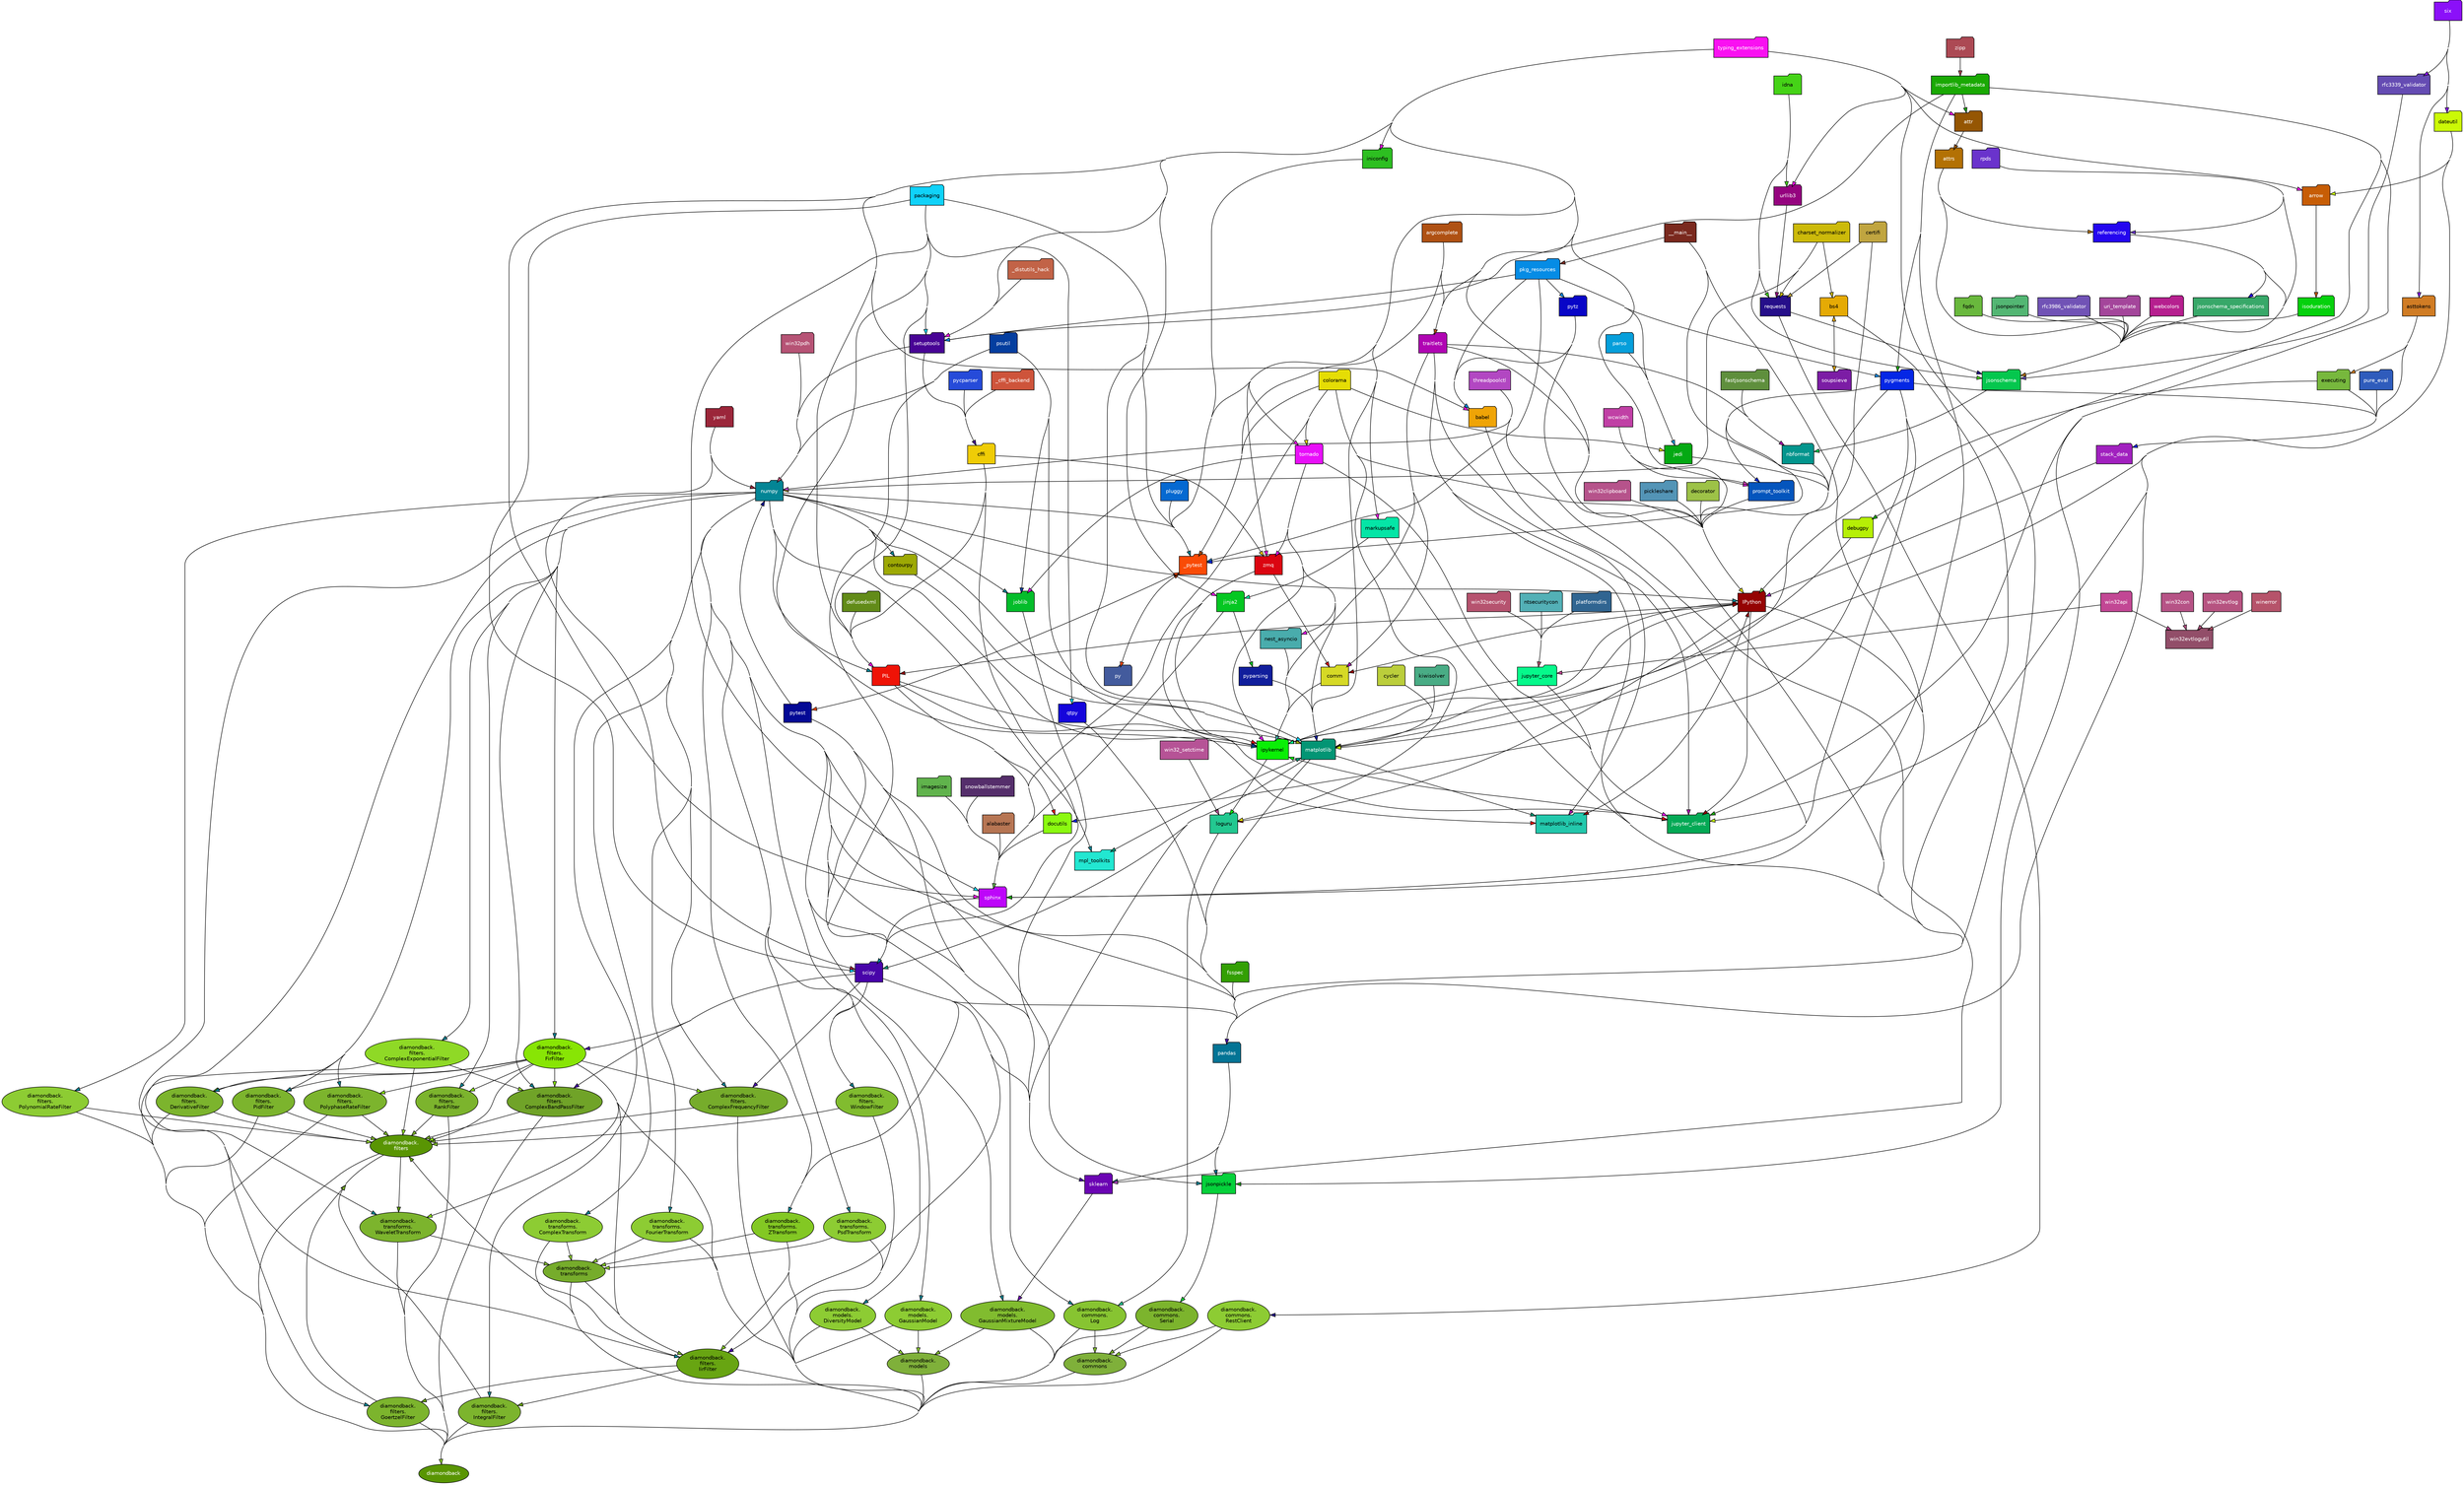 
digraph G {
    concentrate = true;

    rankdir = TB;
    node [style=filled,fillcolor="#ffffff",fontcolor="#000000",fontname=Helvetica,fontsize=10];

    diamondback [fillcolor="#599503",fontcolor="#ffffff"];
    diamondback_commons [fillcolor="#7fb03a",label="diamondback\.\ncommons"];
    diamondback_commons_Log [fillcolor="#87c431",label="diamondback\.\ncommons\.\nLog"];
    diamondback_commons_RestClient [fillcolor="#8dcc33",label="diamondback\.\ncommons\.\nRestClient"];
    diamondback_commons_Serial [fillcolor="#7cb42d",label="diamondback\.\ncommons\.\nSerial"];
    diamondback_filters [fillcolor="#599503",fontcolor="#ffffff",label="diamondback\.\nfilters"];
    diamondback_filters_ComplexBandPassFilter [fillcolor="#70a328",label="diamondback\.\nfilters\.\nComplexBandPassFilter"];
    diamondback_filters_ComplexExponentialFilter [fillcolor="#8fd926",label="diamondback\.\nfilters\.\nComplexExponentialFilter"];
    diamondback_filters_ComplexFrequencyFilter [fillcolor="#76ac2b",label="diamondback\.\nfilters\.\nComplexFrequencyFilter"];
    diamondback_filters_DerivativeFilter [fillcolor="#7cb42d",label="diamondback\.\nfilters\.\nDerivativeFilter"];
    diamondback_filters_FirFilter [fillcolor="#88e505",label="diamondback\.\nfilters\.\nFirFilter"];
    diamondback_filters_GoertzelFilter [fillcolor="#7cb42d",label="diamondback\.\nfilters\.\nGoertzelFilter"];
    diamondback_filters_IirFilter [fillcolor="#68a512",label="diamondback\.\nfilters\.\nIirFilter"];
    diamondback_filters_IntegralFilter [fillcolor="#7cb42d",label="diamondback\.\nfilters\.\nIntegralFilter"];
    diamondback_filters_PidFilter [fillcolor="#7cb42d",label="diamondback\.\nfilters\.\nPidFilter"];
    diamondback_filters_PolynomialRateFilter [fillcolor="#8dcc33",label="diamondback\.\nfilters\.\nPolynomialRateFilter"];
    diamondback_filters_PolyphaseRateFilter [fillcolor="#7cb42d",label="diamondback\.\nfilters\.\nPolyphaseRateFilter"];
    diamondback_filters_RankFilter [fillcolor="#7cb42d",label="diamondback\.\nfilters\.\nRankFilter"];
    diamondback_filters_WindowFilter [fillcolor="#81bc2f",label="diamondback\.\nfilters\.\nWindowFilter"];
    diamondback_models [fillcolor="#7fb03a",label="diamondback\.\nmodels"];
    diamondback_models_DiversityModel [fillcolor="#8dcc33",label="diamondback\.\nmodels\.\nDiversityModel"];
    diamondback_models_GaussianMixtureModel [fillcolor="#81bc2f",label="diamondback\.\nmodels\.\nGaussianMixtureModel"];
    diamondback_models_GaussianModel [fillcolor="#8dcc33",label="diamondback\.\nmodels\.\nGaussianModel"];
    diamondback_transforms [fillcolor="#76ac2b",label="diamondback\.\ntransforms"];
    diamondback_transforms_ComplexTransform [fillcolor="#8dcc33",label="diamondback\.\ntransforms\.\nComplexTransform"];
    diamondback_transforms_FourierTransform [fillcolor="#8dcc33",label="diamondback\.\ntransforms\.\nFourierTransform"];
    diamondback_transforms_PsdTransform [fillcolor="#8dcc33",label="diamondback\.\ntransforms\.\nPsdTransform"];
    diamondback_transforms_WaveletTransform [fillcolor="#7cb42d",label="diamondback\.\ntransforms\.\nWaveletTransform"];
    diamondback_transforms_ZTransform [fillcolor="#83c823",label="diamondback\.\ntransforms\.\nZTransform"];
    IPython [fillcolor="#950303",fontcolor="#ffffff",shape="folder"];
    PIL [fillcolor="#ef1306",fontcolor="#ffffff",shape="folder"];
    __main__ [fillcolor="#7a291e",fontcolor="#ffffff",shape="folder"];
    _cffi_backend [fillcolor="#ce543b",fontcolor="#ffffff",shape="folder"];
    _distutils_hack [fillcolor="#c26347",fontcolor="#ffffff",shape="folder"];
    _pytest [fillcolor="#f94b06",fontcolor="#ffffff",shape="folder"];
    alabaster [fillcolor="#b67553",shape="folder"];
    argcomplete [fillcolor="#af5113",fontcolor="#ffffff",shape="folder"];
    arrow [fillcolor="#c75d05",fontcolor="#ffffff",shape="folder"];
    asttokens [fillcolor="#d07c24",shape="folder"];
    attr [fillcolor="#955603",fontcolor="#ffffff",shape="folder"];
    attrs [fillcolor="#b37104",fontcolor="#ffffff",shape="folder"];
    babel [fillcolor="#efa406",shape="folder"];
    bs4 [fillcolor="#e5aa05",shape="folder"];
    certifi [fillcolor="#c0a540",shape="folder"];
    cffi [fillcolor="#efcc06",shape="folder"];
    charset_normalizer [fillcolor="#ccba0a",shape="folder"];
    colorama [fillcolor="#e5dd05",shape="folder"];
    comm [fillcolor="#d6d926",shape="folder"];
    contourpy [fillcolor="#9da904",shape="folder"];
    cycler [fillcolor="#bbce3b",shape="folder"];
    dateutil [fillcolor="#cbf906",shape="folder"];
    debugpy [fillcolor="#b6ef06",shape="folder"];
    decorator [fillcolor="#9dc247",shape="folder"];
    defusedxml [fillcolor="#628b18",fontcolor="#ffffff",shape="folder"];
    docutils [fillcolor="#8bf910",shape="folder"];
    executing [fillcolor="#77b83d",shape="folder"];
    fastjsonschema [fillcolor="#5f8f3d",fontcolor="#ffffff",shape="folder"];
    fqdn [fillcolor="#69b83d",shape="folder"];
    fsspec [fillcolor="#339f04",fontcolor="#ffffff",shape="folder"];
    idna [fillcolor="#45d317",shape="folder"];
    imagesize [fillcolor="#60b34c",shape="folder"];
    importlib_metadata [fillcolor="#1aa904",fontcolor="#ffffff",shape="folder"];
    iniconfig [fillcolor="#2dbf21",shape="folder"];
    ipykernel [fillcolor="#0aef06",shape="folder"];
    isoduration [fillcolor="#05d10d",fontcolor="#ffffff",shape="folder"];
    jedi [fillcolor="#04a913",fontcolor="#ffffff",shape="folder"];
    jinja2 [fillcolor="#05c722",fontcolor="#ffffff",shape="folder"];
    joblib [fillcolor="#04bd2b",fontcolor="#ffffff",shape="folder"];
    jsonpickle [fillcolor="#05d13b",shape="folder"];
    jsonpointer [fillcolor="#53b673",shape="folder"];
    jsonschema [fillcolor="#05c74e",fontcolor="#ffffff",shape="folder"];
    jsonschema_specifications [fillcolor="#38a869",fontcolor="#ffffff",shape="folder"];
    jupyter_client [fillcolor="#04a955",fontcolor="#ffffff",shape="folder"];
    jupyter_core [fillcolor="#06f98b",shape="folder"];
    kiwisolver [fillcolor="#49ac85",shape="folder"];
    loguru [fillcolor="#23c890",shape="folder"];
    markupsafe [fillcolor="#05e5a6",shape="folder"];
    matplotlib [fillcolor="#039574",fontcolor="#ffffff",shape="folder"];
    matplotlib_inline [fillcolor="#23c8ac",shape="folder"];
    mpl_toolkits [fillcolor="#22e7d1",shape="folder"];
    nbformat [fillcolor="#03958d",fontcolor="#ffffff",shape="folder"];
    nest_asyncio [fillcolor="#49acac",shape="folder"];
    ntsecuritycon [fillcolor="#53b0b6",shape="folder"];
    numpy [fillcolor="#038595",fontcolor="#ffffff",shape="folder"];
    packaging [fillcolor="#10d2f9",shape="folder"];
    pandas [fillcolor="#037495",fontcolor="#ffffff",shape="folder"];
    parso [fillcolor="#059fdb",fontcolor="#ffffff",shape="folder"];
    pickleshare [fillcolor="#5394b6",shape="folder"];
    pkg_resources [fillcolor="#058ce5",fontcolor="#ffffff",shape="folder"];
    platformdirs [fillcolor="#306591",fontcolor="#ffffff",shape="folder"];
    pluggy [fillcolor="#0569d1",fontcolor="#ffffff",shape="folder"];
    prompt_toolkit [fillcolor="#0455bd",fontcolor="#ffffff",shape="folder"];
    psutil [fillcolor="#043e9f",fontcolor="#ffffff",shape="folder"];
    pure_eval [fillcolor="#2f5cbc",fontcolor="#ffffff",shape="folder"];
    py [fillcolor="#435b9d",fontcolor="#ffffff",shape="folder"];
    pycparser [fillcolor="#264bd9",fontcolor="#ffffff",shape="folder"];
    pygments [fillcolor="#0527e5",fontcolor="#ffffff",shape="folder"];
    pyparsing [fillcolor="#111e9c",fontcolor="#ffffff",shape="folder"];
    pytest [fillcolor="#030995",fontcolor="#ffffff",shape="folder"];
    pytz [fillcolor="#0805c7",fontcolor="#ffffff",shape="folder"];
    qtpy [fillcolor="#1505db",fontcolor="#ffffff",shape="folder"];
    referencing [fillcolor="#2406ef",fontcolor="#ffffff",shape="folder"];
    requests [fillcolor="#260f8a",fontcolor="#ffffff",shape="folder"];
    rfc3339_validator [fillcolor="#654cb3",fontcolor="#ffffff",shape="folder"];
    rfc3986_validator [fillcolor="#7153b6",fontcolor="#ffffff",shape="folder"];
    rpds [fillcolor="#6a33cc",fontcolor="#ffffff",shape="folder"];
    scipy [fillcolor="#4804a9",fontcolor="#ffffff",shape="folder"];
    setuptools [fillcolor="#480395",fontcolor="#ffffff",shape="folder"];
    six [fillcolor="#8b10f9",fontcolor="#ffffff",shape="folder"];
    sklearn [fillcolor="#6b04b3",fontcolor="#ffffff",shape="folder"];
    snowballstemmer [fillcolor="#552e6b",fontcolor="#ffffff",shape="folder"];
    soupsieve [fillcolor="#7c1da5",fontcolor="#ffffff",shape="folder"];
    sphinx [fillcolor="#bd06f9",fontcolor="#ffffff",shape="folder"];
    stack_data [fillcolor="#a121bf",fontcolor="#ffffff",shape="folder"];
    threadpoolctl [fillcolor="#b247c2",fontcolor="#ffffff",shape="folder"];
    tornado [fillcolor="#e810f9",fontcolor="#ffffff",shape="folder"];
    traitlets [fillcolor="#b004b3",fontcolor="#ffffff",shape="folder"];
    typing_extensions [fillcolor="#f910f1",fontcolor="#ffffff",shape="folder"];
    uri_template [fillcolor="#a4469b",fontcolor="#ffffff",shape="folder"];
    urllib3 [fillcolor="#95037f",fontcolor="#ffffff",shape="folder"];
    wcwidth [fillcolor="#c040a5",fontcolor="#ffffff",shape="folder"];
    webcolors [fillcolor="#b6208f",fontcolor="#ffffff",shape="folder"];
    win32_setctime [fillcolor="#b65396",fontcolor="#ffffff",shape="folder"];
    win32api [fillcolor="#c24794",fontcolor="#ffffff",shape="folder"];
    win32clipboard [fillcolor="#b6538b",fontcolor="#ffffff",shape="folder"];
    win32con [fillcolor="#b65386",fontcolor="#ffffff",shape="folder"];
    win32evtlog [fillcolor="#b65380",fontcolor="#ffffff",shape="folder"];
    win32evtlogutil [fillcolor="#924e69",fontcolor="#ffffff",shape="folder"];
    win32pdh [fillcolor="#b65375",fontcolor="#ffffff",shape="folder"];
    win32security [fillcolor="#b6536f",fontcolor="#ffffff",shape="folder"];
    winerror [fillcolor="#b6536a",fontcolor="#ffffff",shape="folder"];
    yaml [fillcolor="#9b263a",fontcolor="#ffffff",shape="folder"];
    zipp [fillcolor="#ac4954",fontcolor="#ffffff",shape="folder"];
    zmq [fillcolor="#db0511",fontcolor="#ffffff",shape="folder"];
    IPython -> PIL [fillcolor="#950303",minlen="2"];
    IPython -> comm [fillcolor="#950303",minlen="2"];
    IPython -> ipykernel [fillcolor="#950303",minlen="3"];
    IPython -> jupyter_client [fillcolor="#950303",minlen="2"];
    IPython -> loguru [fillcolor="#950303",minlen="2"];
    IPython -> matplotlib [fillcolor="#950303",minlen="3"];
    IPython -> matplotlib_inline [fillcolor="#950303",minlen="3"];
    IPython -> pandas [fillcolor="#950303",minlen="4"];
    PIL -> docutils [fillcolor="#ef1306",minlen="4"];
    PIL -> matplotlib [fillcolor="#ef1306",minlen="2"];
    PIL -> matplotlib_inline [fillcolor="#ef1306",minlen="2"];
    PIL -> sphinx [fillcolor="#ef1306",minlen="3"];
    __main__ -> IPython [fillcolor="#7a291e",minlen="3"];
    __main__ -> pandas [fillcolor="#7a291e",minlen="4"];
    __main__ -> pkg_resources [fillcolor="#7a291e"];
    _cffi_backend -> cffi [fillcolor="#ce543b",minlen="2"];
    _distutils_hack -> setuptools [fillcolor="#c26347",minlen="2"];
    _pytest -> py [fillcolor="#f94b06",minlen="3"];
    _pytest -> pytest [fillcolor="#f94b06",minlen="2"];
    alabaster -> sphinx [fillcolor="#b67553",minlen="2"];
    argcomplete -> _pytest [fillcolor="#af5113",minlen="2"];
    argcomplete -> traitlets [fillcolor="#af5113",minlen="3"];
    arrow -> isoduration [fillcolor="#c75d05",minlen="3"];
    asttokens -> executing [fillcolor="#d07c24",minlen="2"];
    asttokens -> stack_data [fillcolor="#d07c24",minlen="2"];
    attr -> attrs [fillcolor="#955603"];
    attrs -> jsonschema [fillcolor="#b37104",minlen="2"];
    attrs -> referencing [fillcolor="#b37104",minlen="2"];
    babel -> sphinx [fillcolor="#efa406",minlen="3"];
    bs4 -> pandas [fillcolor="#e5aa05",minlen="3"];
    bs4 -> soupsieve [fillcolor="#e5aa05",minlen="2"];
    certifi -> matplotlib [fillcolor="#c0a540"];
    certifi -> requests [fillcolor="#c0a540",minlen="2"];
    cffi -> PIL [fillcolor="#efcc06",minlen="2"];
    cffi -> scipy [fillcolor="#efcc06",minlen="3"];
    cffi -> zmq [fillcolor="#efcc06",minlen="3"];
    charset_normalizer -> bs4 [fillcolor="#ccba0a",minlen="2"];
    charset_normalizer -> numpy [fillcolor="#ccba0a",minlen="3"];
    charset_normalizer -> requests [fillcolor="#ccba0a",minlen="2"];
    colorama -> IPython [fillcolor="#e5dd05",minlen="3"];
    colorama -> _pytest [fillcolor="#e5dd05",minlen="2"];
    colorama -> jedi [fillcolor="#e5dd05",minlen="2"];
    colorama -> loguru [fillcolor="#e5dd05",minlen="2"];
    colorama -> sphinx [fillcolor="#e5dd05",minlen="3"];
    colorama -> tornado [fillcolor="#e5dd05",minlen="2"];
    comm -> ipykernel [fillcolor="#d6d926",minlen="2"];
    contourpy -> matplotlib [fillcolor="#9da904",minlen="2"];
    cycler -> matplotlib [fillcolor="#bbce3b",minlen="2"];
    dateutil -> arrow [fillcolor="#cbf906",minlen="2"];
    dateutil -> jupyter_client [fillcolor="#cbf906",minlen="2"];
    dateutil -> matplotlib [fillcolor="#cbf906",minlen="2"];
    dateutil -> pandas [fillcolor="#cbf906",minlen="3"];
    debugpy -> ipykernel [fillcolor="#b6ef06",minlen="3"];
    decorator -> IPython [fillcolor="#9dc247",minlen="3"];
    defusedxml -> PIL [fillcolor="#628b18",minlen="2"];
    diamondback_commons -> diamondback [fillcolor="#7fb03a"];
    diamondback_commons_Log -> diamondback [fillcolor="#87c431",minlen="2"];
    diamondback_commons_Log -> diamondback_commons [fillcolor="#87c431",weight="2"];
    diamondback_commons_RestClient -> diamondback [fillcolor="#8dcc33",minlen="2"];
    diamondback_commons_RestClient -> diamondback_commons [fillcolor="#8dcc33",weight="2"];
    diamondback_commons_Serial -> diamondback [fillcolor="#7cb42d",minlen="2"];
    diamondback_commons_Serial -> diamondback_commons [fillcolor="#7cb42d",weight="2"];
    diamondback_filters -> diamondback [fillcolor="#599503"];
    diamondback_filters -> diamondback_transforms_WaveletTransform [fillcolor="#599503",minlen="2"];
    diamondback_filters_ComplexBandPassFilter -> diamondback [fillcolor="#70a328",minlen="2"];
    diamondback_filters_ComplexBandPassFilter -> diamondback_filters [fillcolor="#70a328",weight="2"];
    diamondback_filters_ComplexExponentialFilter -> diamondback [fillcolor="#8fd926",minlen="2"];
    diamondback_filters_ComplexExponentialFilter -> diamondback_filters [fillcolor="#8fd926",weight="2"];
    diamondback_filters_ComplexExponentialFilter -> diamondback_filters_ComplexBandPassFilter [fillcolor="#8fd926",weight="2"];
    diamondback_filters_ComplexFrequencyFilter -> diamondback [fillcolor="#76ac2b",minlen="2"];
    diamondback_filters_ComplexFrequencyFilter -> diamondback_filters [fillcolor="#76ac2b",weight="2"];
    diamondback_filters_DerivativeFilter -> diamondback [fillcolor="#7cb42d",minlen="2"];
    diamondback_filters_DerivativeFilter -> diamondback_filters [fillcolor="#7cb42d",weight="2"];
    diamondback_filters_FirFilter -> diamondback [fillcolor="#88e505",minlen="2"];
    diamondback_filters_FirFilter -> diamondback_filters [fillcolor="#88e505",weight="2"];
    diamondback_filters_FirFilter -> diamondback_filters_ComplexBandPassFilter [fillcolor="#88e505",weight="2"];
    diamondback_filters_FirFilter -> diamondback_filters_ComplexFrequencyFilter [fillcolor="#88e505",weight="2"];
    diamondback_filters_FirFilter -> diamondback_filters_DerivativeFilter [fillcolor="#88e505",weight="2"];
    diamondback_filters_FirFilter -> diamondback_filters_IirFilter [fillcolor="#88e505",weight="2"];
    diamondback_filters_FirFilter -> diamondback_filters_PidFilter [fillcolor="#88e505",weight="2"];
    diamondback_filters_FirFilter -> diamondback_filters_PolyphaseRateFilter [fillcolor="#88e505",weight="2"];
    diamondback_filters_FirFilter -> diamondback_filters_RankFilter [fillcolor="#88e505",weight="2"];
    diamondback_filters_FirFilter -> diamondback_transforms_WaveletTransform [fillcolor="#88e505",minlen="2"];
    diamondback_filters_GoertzelFilter -> diamondback [fillcolor="#7cb42d",minlen="2"];
    diamondback_filters_GoertzelFilter -> diamondback_filters [fillcolor="#7cb42d",weight="2"];
    diamondback_filters_IirFilter -> diamondback [fillcolor="#68a512",minlen="2"];
    diamondback_filters_IirFilter -> diamondback_filters [fillcolor="#68a512",weight="2"];
    diamondback_filters_IirFilter -> diamondback_filters_GoertzelFilter [fillcolor="#68a512",weight="2"];
    diamondback_filters_IirFilter -> diamondback_filters_IntegralFilter [fillcolor="#68a512",weight="2"];
    diamondback_filters_IntegralFilter -> diamondback [fillcolor="#7cb42d",minlen="2"];
    diamondback_filters_IntegralFilter -> diamondback_filters [fillcolor="#7cb42d",weight="2"];
    diamondback_filters_PidFilter -> diamondback [fillcolor="#7cb42d",minlen="2"];
    diamondback_filters_PidFilter -> diamondback_filters [fillcolor="#7cb42d",weight="2"];
    diamondback_filters_PolynomialRateFilter -> diamondback [fillcolor="#8dcc33",minlen="2"];
    diamondback_filters_PolynomialRateFilter -> diamondback_filters [fillcolor="#8dcc33",weight="2"];
    diamondback_filters_PolyphaseRateFilter -> diamondback [fillcolor="#7cb42d",minlen="2"];
    diamondback_filters_PolyphaseRateFilter -> diamondback_filters [fillcolor="#7cb42d",weight="2"];
    diamondback_filters_RankFilter -> diamondback [fillcolor="#7cb42d",minlen="2"];
    diamondback_filters_RankFilter -> diamondback_filters [fillcolor="#7cb42d",weight="2"];
    diamondback_filters_WindowFilter -> diamondback [fillcolor="#81bc2f",minlen="2"];
    diamondback_filters_WindowFilter -> diamondback_filters [fillcolor="#81bc2f",weight="2"];
    diamondback_models -> diamondback [fillcolor="#7fb03a"];
    diamondback_models_DiversityModel -> diamondback [fillcolor="#8dcc33",minlen="2"];
    diamondback_models_DiversityModel -> diamondback_models [fillcolor="#8dcc33",weight="2"];
    diamondback_models_GaussianMixtureModel -> diamondback [fillcolor="#81bc2f",minlen="2"];
    diamondback_models_GaussianMixtureModel -> diamondback_models [fillcolor="#81bc2f",weight="2"];
    diamondback_models_GaussianModel -> diamondback [fillcolor="#8dcc33",minlen="2"];
    diamondback_models_GaussianModel -> diamondback_models [fillcolor="#8dcc33",weight="2"];
    diamondback_transforms -> diamondback [fillcolor="#76ac2b"];
    diamondback_transforms -> diamondback_filters_IirFilter [fillcolor="#76ac2b",minlen="2"];
    diamondback_transforms_ComplexTransform -> diamondback [fillcolor="#8dcc33",minlen="2"];
    diamondback_transforms_ComplexTransform -> diamondback_transforms [fillcolor="#8dcc33",weight="2"];
    diamondback_transforms_FourierTransform -> diamondback [fillcolor="#8dcc33",minlen="2"];
    diamondback_transforms_FourierTransform -> diamondback_transforms [fillcolor="#8dcc33",weight="2"];
    diamondback_transforms_PsdTransform -> diamondback [fillcolor="#8dcc33",minlen="2"];
    diamondback_transforms_PsdTransform -> diamondback_transforms [fillcolor="#8dcc33",weight="2"];
    diamondback_transforms_WaveletTransform -> diamondback [fillcolor="#7cb42d",minlen="2"];
    diamondback_transforms_WaveletTransform -> diamondback_transforms [fillcolor="#7cb42d",weight="2"];
    diamondback_transforms_ZTransform -> diamondback [fillcolor="#83c823",minlen="2"];
    diamondback_transforms_ZTransform -> diamondback_filters_IirFilter [fillcolor="#83c823",minlen="2"];
    diamondback_transforms_ZTransform -> diamondback_transforms [fillcolor="#83c823",weight="2"];
    docutils -> sphinx [fillcolor="#8bf910",minlen="2"];
    executing -> IPython [fillcolor="#77b83d",minlen="3"];
    executing -> stack_data [fillcolor="#77b83d",minlen="2"];
    fastjsonschema -> nbformat [fillcolor="#5f8f3d",minlen="2"];
    fqdn -> jsonschema [fillcolor="#69b83d",minlen="2"];
    fsspec -> pandas [fillcolor="#339f04",minlen="3"];
    idna -> jsonschema [fillcolor="#45d317",minlen="2"];
    idna -> requests [fillcolor="#45d317",minlen="2"];
    idna -> urllib3 [fillcolor="#45d317",minlen="3"];
    imagesize -> sphinx [fillcolor="#60b34c",minlen="3"];
    importlib_metadata -> attr [fillcolor="#1aa904"];
    importlib_metadata -> debugpy [fillcolor="#1aa904",minlen="3"];
    importlib_metadata -> jsonpickle [fillcolor="#1aa904",minlen="2"];
    importlib_metadata -> jupyter_client [fillcolor="#1aa904",minlen="3"];
    importlib_metadata -> pygments [fillcolor="#1aa904",minlen="2"];
    importlib_metadata -> setuptools [fillcolor="#1aa904",minlen="2"];
    importlib_metadata -> sphinx [fillcolor="#1aa904",minlen="2"];
    iniconfig -> _pytest [fillcolor="#2dbf21",minlen="2"];
    ipykernel -> IPython [fillcolor="#0aef06",minlen="2"];
    ipykernel -> jupyter_client [fillcolor="#0aef06"];
    ipykernel -> loguru [fillcolor="#0aef06",minlen="2"];
    isoduration -> jsonschema [fillcolor="#05d10d",minlen="2"];
    jedi -> IPython [fillcolor="#04a913",minlen="3"];
    jinja2 -> pyparsing [fillcolor="#05c722",minlen="2"];
    jinja2 -> sphinx [fillcolor="#05c722",minlen="3"];
    joblib -> sklearn [fillcolor="#04bd2b",minlen="3"];
    jsonpickle -> diamondback_commons_Serial [fillcolor="#05d13b",minlen="3"];
    jsonpointer -> jsonschema [fillcolor="#53b673",minlen="2"];
    jsonschema -> nbformat [fillcolor="#05c74e",minlen="2"];
    jsonschema_specifications -> jsonschema [fillcolor="#38a869",minlen="2"];
    jupyter_client -> ipykernel [fillcolor="#04a955",minlen="2"];
    jupyter_core -> ipykernel [fillcolor="#06f98b",minlen="2"];
    jupyter_core -> jupyter_client [fillcolor="#06f98b"];
    kiwisolver -> matplotlib [fillcolor="#49ac85",minlen="2"];
    loguru -> diamondback_commons_Log [fillcolor="#23c890",minlen="3"];
    markupsafe -> jinja2 [fillcolor="#05e5a6",minlen="2"];
    markupsafe -> pandas [fillcolor="#05e5a6",minlen="4"];
    matplotlib -> IPython [fillcolor="#039574",minlen="3"];
    matplotlib -> matplotlib_inline [fillcolor="#039574",minlen="2"];
    matplotlib -> mpl_toolkits [fillcolor="#039574",minlen="3"];
    matplotlib -> pandas [fillcolor="#039574",minlen="3"];
    matplotlib -> scipy [fillcolor="#039574",minlen="3"];
    matplotlib -> sklearn [fillcolor="#039574",minlen="3"];
    matplotlib_inline -> IPython [fillcolor="#23c8ac",minlen="3"];
    mpl_toolkits -> matplotlib [fillcolor="#22e7d1",minlen="3"];
    nbformat -> IPython [fillcolor="#03958d",minlen="4"];
    nest_asyncio -> ipykernel [fillcolor="#49acac",minlen="2"];
    ntsecuritycon -> jupyter_core [fillcolor="#53b0b6",minlen="2"];
    numpy -> IPython [fillcolor="#038595",minlen="3"];
    numpy -> PIL [fillcolor="#038595",minlen="2"];
    numpy -> _pytest [fillcolor="#038595",minlen="2"];
    numpy -> contourpy [fillcolor="#038595",minlen="2"];
    numpy -> diamondback_commons_Log [fillcolor="#038595",minlen="3"];
    numpy -> diamondback_filters_ComplexBandPassFilter [fillcolor="#038595",minlen="3"];
    numpy -> diamondback_filters_ComplexExponentialFilter [fillcolor="#038595",minlen="3"];
    numpy -> diamondback_filters_ComplexFrequencyFilter [fillcolor="#038595",minlen="3"];
    numpy -> diamondback_filters_DerivativeFilter [fillcolor="#038595",minlen="3"];
    numpy -> diamondback_filters_FirFilter [fillcolor="#038595",minlen="3"];
    numpy -> diamondback_filters_GoertzelFilter [fillcolor="#038595",minlen="3"];
    numpy -> diamondback_filters_IirFilter [fillcolor="#038595",minlen="3"];
    numpy -> diamondback_filters_IntegralFilter [fillcolor="#038595",minlen="3"];
    numpy -> diamondback_filters_PidFilter [fillcolor="#038595",minlen="3"];
    numpy -> diamondback_filters_PolynomialRateFilter [fillcolor="#038595",minlen="3"];
    numpy -> diamondback_filters_PolyphaseRateFilter [fillcolor="#038595",minlen="3"];
    numpy -> diamondback_filters_RankFilter [fillcolor="#038595",minlen="3"];
    numpy -> diamondback_filters_WindowFilter [fillcolor="#038595",minlen="3"];
    numpy -> diamondback_models_DiversityModel [fillcolor="#038595",minlen="3"];
    numpy -> diamondback_models_GaussianMixtureModel [fillcolor="#038595",minlen="3"];
    numpy -> diamondback_models_GaussianModel [fillcolor="#038595",minlen="3"];
    numpy -> diamondback_transforms_ComplexTransform [fillcolor="#038595",minlen="3"];
    numpy -> diamondback_transforms_FourierTransform [fillcolor="#038595",minlen="3"];
    numpy -> diamondback_transforms_PsdTransform [fillcolor="#038595",minlen="3"];
    numpy -> diamondback_transforms_WaveletTransform [fillcolor="#038595",minlen="3"];
    numpy -> diamondback_transforms_ZTransform [fillcolor="#038595",minlen="3"];
    numpy -> ipykernel [fillcolor="#038595",minlen="2"];
    numpy -> joblib [fillcolor="#038595",minlen="3"];
    numpy -> jsonpickle [fillcolor="#038595",minlen="3"];
    numpy -> matplotlib [fillcolor="#038595",minlen="2"];
    numpy -> mpl_toolkits [fillcolor="#038595",minlen="3"];
    numpy -> pandas [fillcolor="#038595",minlen="3"];
    numpy -> scipy [fillcolor="#038595",minlen="3"];
    numpy -> sklearn [fillcolor="#038595",minlen="3"];
    packaging -> PIL [fillcolor="#10d2f9",minlen="2"];
    packaging -> _pytest [fillcolor="#10d2f9",minlen="2"];
    packaging -> ipykernel [fillcolor="#10d2f9",minlen="2"];
    packaging -> matplotlib [fillcolor="#10d2f9",minlen="2"];
    packaging -> qtpy [fillcolor="#10d2f9",minlen="2"];
    packaging -> scipy [fillcolor="#10d2f9",minlen="3"];
    packaging -> setuptools [fillcolor="#10d2f9",minlen="4"];
    packaging -> sphinx [fillcolor="#10d2f9",minlen="2"];
    pandas -> jsonpickle [fillcolor="#037495",minlen="3"];
    pandas -> sklearn [fillcolor="#037495",minlen="3"];
    parso -> jedi [fillcolor="#059fdb",minlen="3"];
    pickleshare -> IPython [fillcolor="#5394b6",minlen="3"];
    pkg_resources -> _pytest [fillcolor="#058ce5",minlen="2"];
    pkg_resources -> babel [fillcolor="#058ce5",minlen="3"];
    pkg_resources -> jedi [fillcolor="#058ce5",minlen="3"];
    pkg_resources -> pygments [fillcolor="#058ce5",minlen="2"];
    pkg_resources -> pytz [fillcolor="#058ce5"];
    pkg_resources -> setuptools [fillcolor="#058ce5",minlen="2"];
    platformdirs -> jupyter_core [fillcolor="#306591",minlen="2"];
    pluggy -> _pytest [fillcolor="#0569d1",minlen="2"];
    prompt_toolkit -> IPython [fillcolor="#0455bd",minlen="3"];
    psutil -> ipykernel [fillcolor="#043e9f",minlen="2"];
    psutil -> joblib [fillcolor="#043e9f",minlen="4"];
    psutil -> numpy [fillcolor="#043e9f",minlen="4"];
    psutil -> scipy [fillcolor="#043e9f",minlen="3"];
    pure_eval -> stack_data [fillcolor="#2f5cbc",minlen="2"];
    py -> _pytest [fillcolor="#435b9d",minlen="2"];
    pycparser -> cffi [fillcolor="#264bd9",minlen="2"];
    pygments -> IPython [fillcolor="#0527e5",minlen="3"];
    pygments -> _pytest [fillcolor="#0527e5",minlen="3"];
    pygments -> docutils [fillcolor="#0527e5",minlen="3"];
    pygments -> prompt_toolkit [fillcolor="#0527e5",minlen="3"];
    pygments -> sphinx [fillcolor="#0527e5",minlen="3"];
    pygments -> stack_data [fillcolor="#0527e5",minlen="2"];
    pyparsing -> matplotlib [fillcolor="#111e9c",minlen="2"];
    pytest -> _pytest [fillcolor="#030995",minlen="2"];
    pytest -> numpy [fillcolor="#030995",minlen="4"];
    pytest -> pandas [fillcolor="#030995",minlen="3"];
    pytest -> scipy [fillcolor="#030995",minlen="3"];
    pytest -> sklearn [fillcolor="#030995",minlen="3"];
    pytz -> babel [fillcolor="#0805c7",minlen="3"];
    pytz -> pandas [fillcolor="#0805c7",minlen="4"];
    qtpy -> pandas [fillcolor="#1505db",minlen="3"];
    referencing -> jsonschema [fillcolor="#2406ef",minlen="2"];
    referencing -> jsonschema_specifications [fillcolor="#2406ef",minlen="2"];
    requests -> diamondback_commons_RestClient [fillcolor="#260f8a",minlen="3"];
    requests -> jsonschema [fillcolor="#260f8a",minlen="2"];
    rfc3339_validator -> jsonschema [fillcolor="#654cb3",minlen="2"];
    rfc3986_validator -> jsonschema [fillcolor="#7153b6",minlen="2"];
    rpds -> jsonschema [fillcolor="#6a33cc",minlen="2"];
    rpds -> referencing [fillcolor="#6a33cc",minlen="2"];
    scipy -> diamondback_filters_ComplexBandPassFilter [fillcolor="#4804a9",minlen="3"];
    scipy -> diamondback_filters_ComplexFrequencyFilter [fillcolor="#4804a9",minlen="3"];
    scipy -> diamondback_filters_FirFilter [fillcolor="#4804a9",minlen="3"];
    scipy -> diamondback_filters_IirFilter [fillcolor="#4804a9",minlen="3"];
    scipy -> diamondback_filters_WindowFilter [fillcolor="#4804a9",minlen="3"];
    scipy -> diamondback_transforms_ZTransform [fillcolor="#4804a9",minlen="3"];
    scipy -> pandas [fillcolor="#4804a9",minlen="3"];
    scipy -> sklearn [fillcolor="#4804a9",minlen="3"];
    setuptools -> cffi [fillcolor="#480395",minlen="2"];
    setuptools -> numpy [fillcolor="#480395",minlen="4"];
    six -> asttokens [fillcolor="#8b10f9",minlen="2"];
    six -> dateutil [fillcolor="#8b10f9",minlen="3"];
    six -> rfc3339_validator [fillcolor="#8b10f9"];
    sklearn -> diamondback_models_GaussianMixtureModel [fillcolor="#6b04b3",minlen="3"];
    snowballstemmer -> sphinx [fillcolor="#552e6b",minlen="3"];
    soupsieve -> bs4 [fillcolor="#7c1da5",minlen="2"];
    sphinx -> scipy [fillcolor="#bd06f9",minlen="3"];
    stack_data -> IPython [fillcolor="#a121bf",minlen="3"];
    threadpoolctl -> numpy [fillcolor="#b247c2",minlen="3"];
    threadpoolctl -> sklearn [fillcolor="#b247c2",minlen="3"];
    tornado -> ipykernel [fillcolor="#e810f9",minlen="2"];
    tornado -> joblib [fillcolor="#e810f9",minlen="2"];
    tornado -> jupyter_client [fillcolor="#e810f9",minlen="2"];
    tornado -> matplotlib [fillcolor="#e810f9",minlen="3"];
    tornado -> nest_asyncio [fillcolor="#e810f9",minlen="2"];
    tornado -> zmq [fillcolor="#e810f9",minlen="3"];
    traitlets -> IPython [fillcolor="#b004b3",minlen="4"];
    traitlets -> comm [fillcolor="#b004b3",minlen="3"];
    traitlets -> ipykernel [fillcolor="#b004b3",minlen="3"];
    traitlets -> jupyter_client [fillcolor="#b004b3",minlen="3"];
    traitlets -> matplotlib_inline [fillcolor="#b004b3",minlen="2"];
    traitlets -> nbformat [fillcolor="#b004b3",minlen="3"];
    traitlets -> pandas [fillcolor="#b004b3",minlen="4"];
    typing_extensions -> IPython [fillcolor="#f910f1",minlen="3"];
    typing_extensions -> PIL [fillcolor="#f910f1",minlen="2"];
    typing_extensions -> _pytest [fillcolor="#f910f1",minlen="3"];
    typing_extensions -> arrow [fillcolor="#f910f1",minlen="2"];
    typing_extensions -> attr [fillcolor="#f910f1",minlen="2"];
    typing_extensions -> babel [fillcolor="#f910f1",minlen="2"];
    typing_extensions -> iniconfig [fillcolor="#f910f1",minlen="2"];
    typing_extensions -> jinja2 [fillcolor="#f910f1",minlen="2"];
    typing_extensions -> markupsafe [fillcolor="#f910f1"];
    typing_extensions -> matplotlib [fillcolor="#f910f1",minlen="2"];
    typing_extensions -> pandas [fillcolor="#f910f1",minlen="2"];
    typing_extensions -> prompt_toolkit [fillcolor="#f910f1",minlen="3"];
    typing_extensions -> setuptools [fillcolor="#f910f1",minlen="4"];
    typing_extensions -> sphinx [fillcolor="#f910f1",minlen="2"];
    typing_extensions -> tornado [fillcolor="#f910f1",minlen="2"];
    typing_extensions -> traitlets [fillcolor="#f910f1",minlen="2"];
    typing_extensions -> urllib3 [fillcolor="#f910f1",minlen="4"];
    typing_extensions -> zmq [fillcolor="#f910f1",minlen="2"];
    uri_template -> jsonschema [fillcolor="#a4469b",minlen="2"];
    urllib3 -> requests [fillcolor="#95037f",minlen="3"];
    wcwidth -> IPython [fillcolor="#c040a5",minlen="3"];
    wcwidth -> prompt_toolkit [fillcolor="#c040a5",minlen="2"];
    webcolors -> jsonschema [fillcolor="#b6208f",minlen="2"];
    win32_setctime -> loguru [fillcolor="#b65396",minlen="2"];
    win32api -> jupyter_core [fillcolor="#c24794",minlen="2"];
    win32api -> win32evtlogutil [fillcolor="#c24794"];
    win32clipboard -> IPython [fillcolor="#b6538b",minlen="3"];
    win32con -> win32evtlogutil [fillcolor="#b65386"];
    win32evtlog -> win32evtlogutil [fillcolor="#b65380"];
    win32pdh -> numpy [fillcolor="#b65375",minlen="4"];
    win32security -> jupyter_core [fillcolor="#b6536f",minlen="2"];
    winerror -> win32evtlogutil [fillcolor="#b6536a"];
    yaml -> numpy [fillcolor="#9b263a",minlen="2"];
    yaml -> scipy [fillcolor="#9b263a",minlen="2"];
    zipp -> importlib_metadata [fillcolor="#ac4954"];
    zmq -> comm [fillcolor="#db0511",minlen="3"];
    zmq -> ipykernel [fillcolor="#db0511",minlen="3"];
    zmq -> jupyter_client [fillcolor="#db0511",minlen="3"];
}

